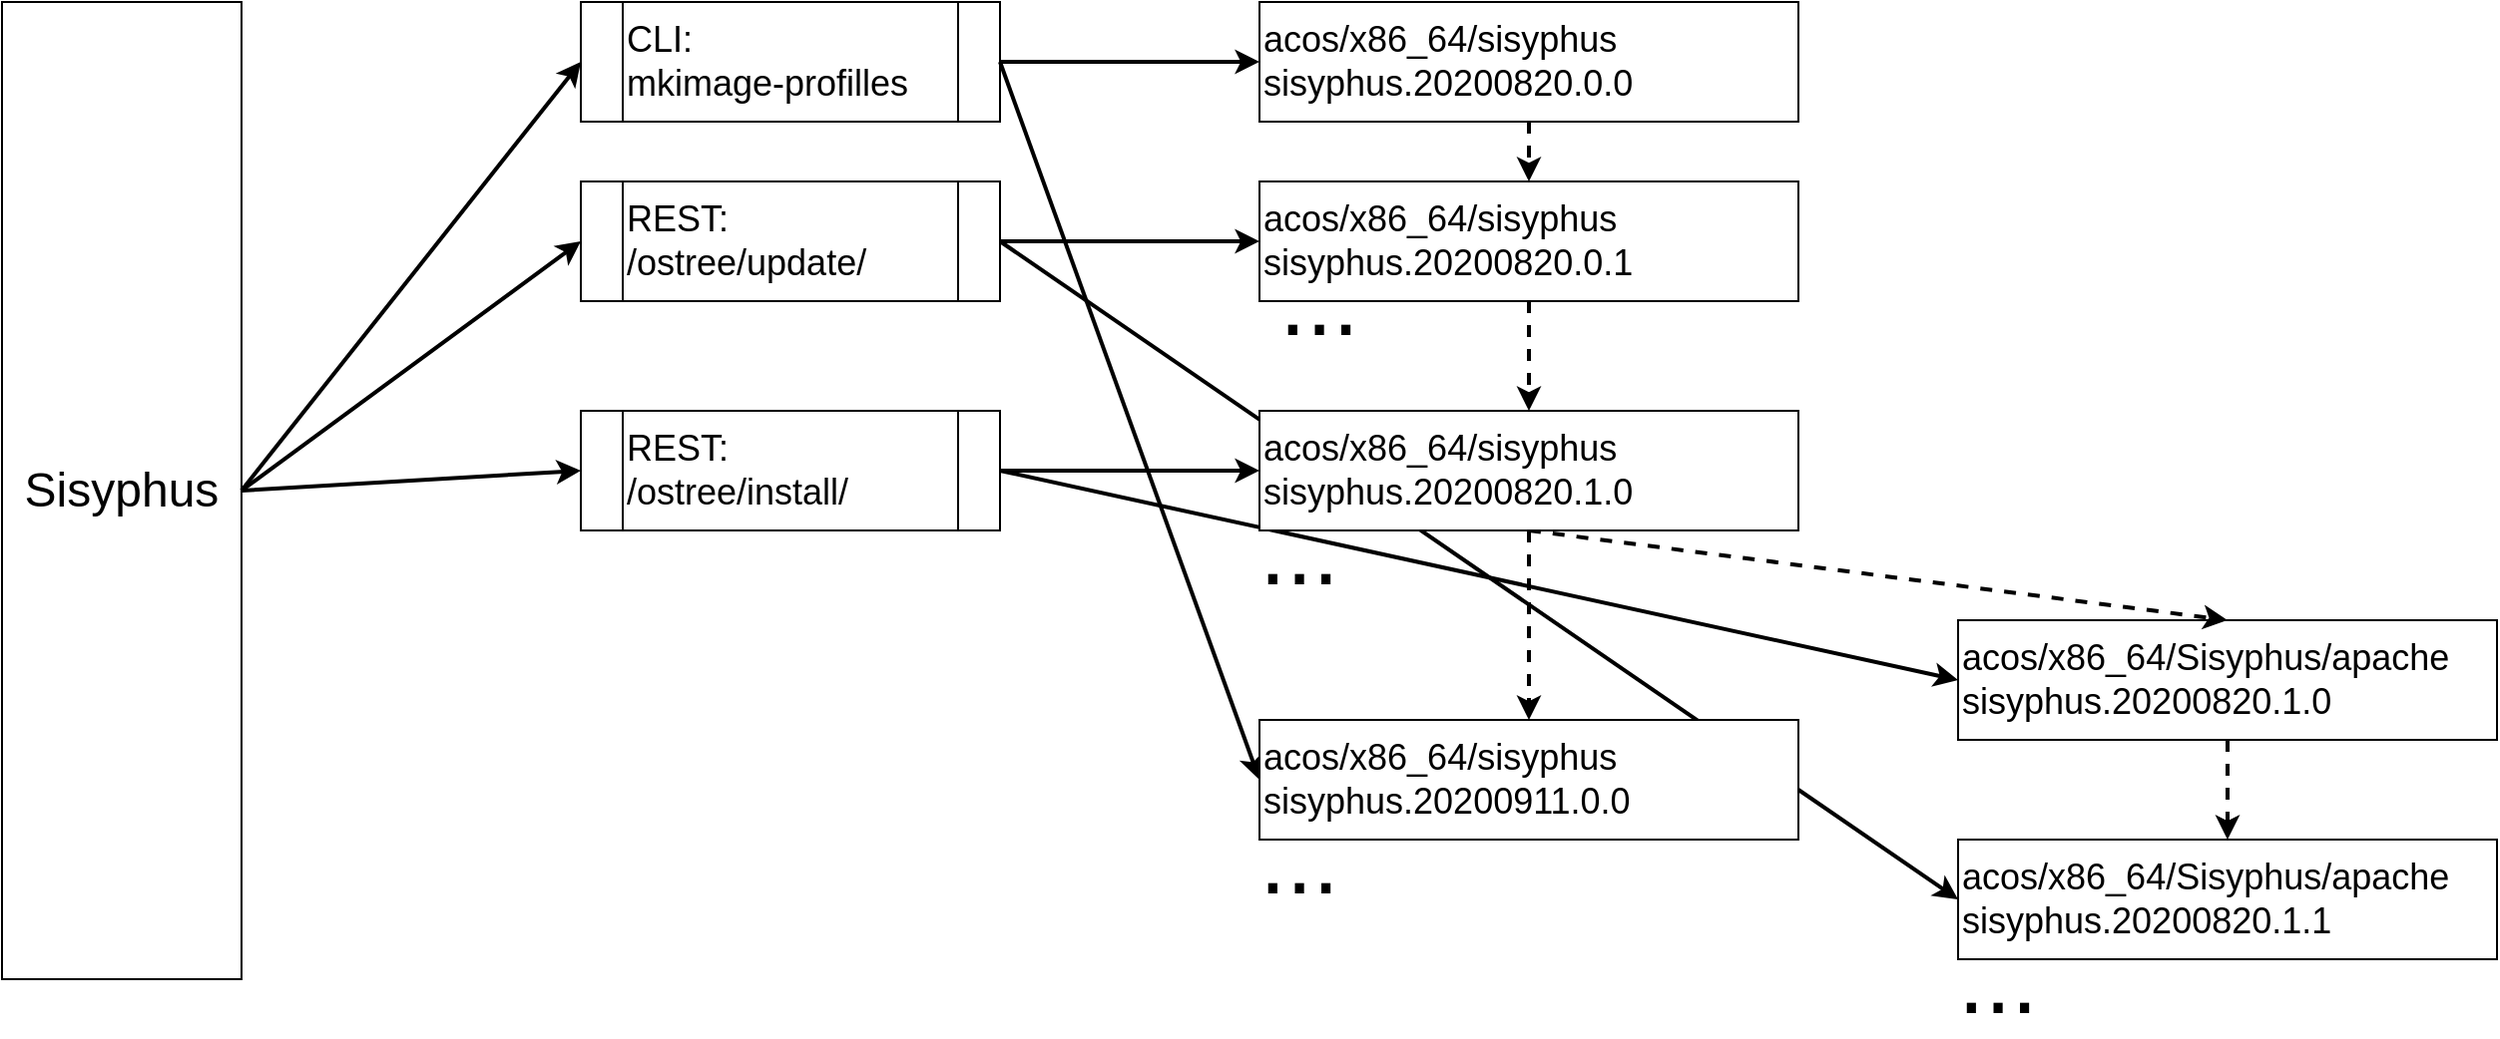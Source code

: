 <mxfile version="13.6.2" type="device"><diagram id="dRslzUYsPv6b1t5k7hlv" name="Page-1"><mxGraphModel dx="2249" dy="773" grid="1" gridSize="10" guides="1" tooltips="1" connect="1" arrows="1" fold="1" page="1" pageScale="1" pageWidth="827" pageHeight="1169" math="0" shadow="0"><root><mxCell id="0"/><mxCell id="1" parent="0"/><mxCell id="HQjQI93vgmU3Od7KdKoS-1" value="&lt;font style=&quot;font-size: 24px&quot;&gt;Sisyphus&lt;/font&gt;" style="rounded=0;whiteSpace=wrap;html=1;" parent="1" vertex="1"><mxGeometry x="-50" y="210" width="120" height="490" as="geometry"/></mxCell><mxCell id="HQjQI93vgmU3Od7KdKoS-2" value="&lt;font style=&quot;font-size: 18px&quot;&gt;CLI:&lt;br&gt;mkimage-profilles&lt;/font&gt;" style="shape=process;whiteSpace=wrap;html=1;backgroundOutline=1;align=left;" parent="1" vertex="1"><mxGeometry x="240" y="210" width="210" height="60" as="geometry"/></mxCell><mxCell id="HQjQI93vgmU3Od7KdKoS-4" value="&lt;font style=&quot;font-size: 18px&quot;&gt;acos/x86_64/sisyphus&lt;br&gt;sisyphus.20200820.0.0&lt;br&gt;&lt;/font&gt;" style="rounded=0;whiteSpace=wrap;html=1;align=left;" parent="1" vertex="1"><mxGeometry x="580" y="210" width="270" height="60" as="geometry"/></mxCell><mxCell id="HQjQI93vgmU3Od7KdKoS-5" value="" style="endArrow=classic;html=1;exitX=1;exitY=0.5;exitDx=0;exitDy=0;entryX=0;entryY=0.5;entryDx=0;entryDy=0;strokeWidth=2;" parent="1" source="HQjQI93vgmU3Od7KdKoS-1" target="HQjQI93vgmU3Od7KdKoS-2" edge="1"><mxGeometry width="50" height="50" relative="1" as="geometry"><mxPoint x="550" y="420" as="sourcePoint"/><mxPoint x="600" y="370" as="targetPoint"/></mxGeometry></mxCell><mxCell id="HQjQI93vgmU3Od7KdKoS-6" value="" style="endArrow=classic;html=1;exitX=1;exitY=0.5;exitDx=0;exitDy=0;entryX=0;entryY=0.5;entryDx=0;entryDy=0;strokeWidth=2;" parent="1" source="HQjQI93vgmU3Od7KdKoS-2" target="HQjQI93vgmU3Od7KdKoS-4" edge="1"><mxGeometry width="50" height="50" relative="1" as="geometry"><mxPoint x="200" y="465" as="sourcePoint"/><mxPoint x="250" y="250" as="targetPoint"/></mxGeometry></mxCell><mxCell id="HQjQI93vgmU3Od7KdKoS-7" value="&lt;font style=&quot;font-size: 18px&quot;&gt;REST:&lt;br&gt;/ostree/update/&lt;br&gt;&lt;/font&gt;" style="shape=process;whiteSpace=wrap;html=1;backgroundOutline=1;align=left;" parent="1" vertex="1"><mxGeometry x="240" y="300" width="210" height="60" as="geometry"/></mxCell><mxCell id="HQjQI93vgmU3Od7KdKoS-8" value="" style="endArrow=classic;html=1;exitX=1;exitY=0.5;exitDx=0;exitDy=0;entryX=0;entryY=0.5;entryDx=0;entryDy=0;strokeWidth=2;" parent="1" source="HQjQI93vgmU3Od7KdKoS-1" target="HQjQI93vgmU3Od7KdKoS-7" edge="1"><mxGeometry width="50" height="50" relative="1" as="geometry"><mxPoint x="80" y="465" as="sourcePoint"/><mxPoint x="250" y="250" as="targetPoint"/></mxGeometry></mxCell><mxCell id="HQjQI93vgmU3Od7KdKoS-10" value="&lt;font style=&quot;font-size: 18px&quot;&gt;acos/x86_64/sisyphus&lt;br&gt;sisyphus.20200820.0.1&lt;br&gt;&lt;/font&gt;" style="rounded=0;whiteSpace=wrap;html=1;align=left;" parent="1" vertex="1"><mxGeometry x="580" y="300" width="270" height="60" as="geometry"/></mxCell><mxCell id="HQjQI93vgmU3Od7KdKoS-11" value="" style="endArrow=classic;html=1;exitX=1;exitY=0.5;exitDx=0;exitDy=0;entryX=0;entryY=0.5;entryDx=0;entryDy=0;strokeWidth=2;" parent="1" source="HQjQI93vgmU3Od7KdKoS-7" target="HQjQI93vgmU3Od7KdKoS-10" edge="1"><mxGeometry width="50" height="50" relative="1" as="geometry"><mxPoint x="460" y="250" as="sourcePoint"/><mxPoint x="590" y="250" as="targetPoint"/></mxGeometry></mxCell><mxCell id="HQjQI93vgmU3Od7KdKoS-12" value="&lt;font style=&quot;font-size: 48px&quot;&gt;...&lt;/font&gt;" style="text;html=1;strokeColor=none;fillColor=none;align=center;verticalAlign=middle;whiteSpace=wrap;rounded=0;" parent="1" vertex="1"><mxGeometry x="590" y="350" width="40" height="20" as="geometry"/></mxCell><mxCell id="HQjQI93vgmU3Od7KdKoS-16" value="&lt;font style=&quot;font-size: 18px&quot;&gt;REST:&lt;br&gt;/ostree/install/&lt;br&gt;&lt;/font&gt;" style="shape=process;whiteSpace=wrap;html=1;backgroundOutline=1;align=left;" parent="1" vertex="1"><mxGeometry x="240" y="415" width="210" height="60" as="geometry"/></mxCell><mxCell id="HQjQI93vgmU3Od7KdKoS-18" value="" style="endArrow=classic;html=1;exitX=1;exitY=0.5;exitDx=0;exitDy=0;entryX=0;entryY=0.5;entryDx=0;entryDy=0;strokeWidth=2;" parent="1" source="HQjQI93vgmU3Od7KdKoS-16" target="HQjQI93vgmU3Od7KdKoS-17" edge="1"><mxGeometry width="50" height="50" relative="1" as="geometry"><mxPoint x="460" y="365" as="sourcePoint"/><mxPoint x="590" y="365" as="targetPoint"/></mxGeometry></mxCell><mxCell id="HQjQI93vgmU3Od7KdKoS-19" value="&lt;font style=&quot;font-size: 48px&quot;&gt;...&lt;/font&gt;" style="text;html=1;strokeColor=none;fillColor=none;align=center;verticalAlign=middle;whiteSpace=wrap;rounded=0;" parent="1" vertex="1"><mxGeometry x="580" y="475" width="40" height="20" as="geometry"/></mxCell><mxCell id="HQjQI93vgmU3Od7KdKoS-20" value="" style="endArrow=classic;html=1;exitX=1;exitY=0.5;exitDx=0;exitDy=0;entryX=0;entryY=0.5;entryDx=0;entryDy=0;strokeWidth=2;" parent="1" source="HQjQI93vgmU3Od7KdKoS-1" target="HQjQI93vgmU3Od7KdKoS-16" edge="1"><mxGeometry width="50" height="50" relative="1" as="geometry"><mxPoint x="80" y="465" as="sourcePoint"/><mxPoint x="250" y="340" as="targetPoint"/></mxGeometry></mxCell><mxCell id="HQjQI93vgmU3Od7KdKoS-23" value="&lt;font style=&quot;font-size: 48px&quot;&gt;...&lt;/font&gt;" style="text;html=1;strokeColor=none;fillColor=none;align=center;verticalAlign=middle;whiteSpace=wrap;rounded=0;" parent="1" vertex="1"><mxGeometry x="580" y="630" width="40" height="20" as="geometry"/></mxCell><mxCell id="HQjQI93vgmU3Od7KdKoS-24" value="" style="endArrow=classic;html=1;entryX=0;entryY=0.5;entryDx=0;entryDy=0;strokeWidth=2;" parent="1" target="HQjQI93vgmU3Od7KdKoS-22" edge="1"><mxGeometry width="50" height="50" relative="1" as="geometry"><mxPoint x="450" y="240" as="sourcePoint"/><mxPoint x="590" y="250" as="targetPoint"/></mxGeometry></mxCell><mxCell id="HQjQI93vgmU3Od7KdKoS-25" value="&lt;font style=&quot;font-size: 18px&quot;&gt;acos/x86_64/Sisyphus/apache&lt;br&gt;sisyphus.20200820.1.0&lt;br&gt;&lt;/font&gt;" style="rounded=0;whiteSpace=wrap;html=1;align=left;" parent="1" vertex="1"><mxGeometry x="930" y="520" width="270" height="60" as="geometry"/></mxCell><mxCell id="HQjQI93vgmU3Od7KdKoS-27" value="" style="endArrow=classic;html=1;exitX=1;exitY=0.5;exitDx=0;exitDy=0;entryX=0;entryY=0.5;entryDx=0;entryDy=0;strokeWidth=2;" parent="1" source="HQjQI93vgmU3Od7KdKoS-16" target="HQjQI93vgmU3Od7KdKoS-25" edge="1"><mxGeometry width="50" height="50" relative="1" as="geometry"><mxPoint x="460" y="455" as="sourcePoint"/><mxPoint x="590" y="455" as="targetPoint"/></mxGeometry></mxCell><mxCell id="HQjQI93vgmU3Od7KdKoS-28" value="" style="endArrow=classic;html=1;strokeWidth=2;exitX=0.5;exitY=1;exitDx=0;exitDy=0;entryX=0.5;entryY=0;entryDx=0;entryDy=0;dashed=1;" parent="1" source="HQjQI93vgmU3Od7KdKoS-4" target="HQjQI93vgmU3Od7KdKoS-10" edge="1"><mxGeometry width="50" height="50" relative="1" as="geometry"><mxPoint x="550" y="420" as="sourcePoint"/><mxPoint x="600" y="370" as="targetPoint"/></mxGeometry></mxCell><mxCell id="HQjQI93vgmU3Od7KdKoS-29" value="" style="endArrow=classic;html=1;strokeWidth=2;exitX=0.5;exitY=1;exitDx=0;exitDy=0;entryX=0.5;entryY=0;entryDx=0;entryDy=0;dashed=1;" parent="1" source="HQjQI93vgmU3Od7KdKoS-10" target="HQjQI93vgmU3Od7KdKoS-17" edge="1"><mxGeometry width="50" height="50" relative="1" as="geometry"><mxPoint x="710" y="360" as="sourcePoint"/><mxPoint x="710" y="390" as="targetPoint"/></mxGeometry></mxCell><mxCell id="HQjQI93vgmU3Od7KdKoS-30" value="" style="endArrow=classic;html=1;strokeWidth=2;exitX=0.5;exitY=1;exitDx=0;exitDy=0;entryX=0.5;entryY=0;entryDx=0;entryDy=0;dashed=1;" parent="1" source="HQjQI93vgmU3Od7KdKoS-17" target="HQjQI93vgmU3Od7KdKoS-22" edge="1"><mxGeometry width="50" height="50" relative="1" as="geometry"><mxPoint x="700" y="490" as="sourcePoint"/><mxPoint x="700" y="545" as="targetPoint"/></mxGeometry></mxCell><mxCell id="HQjQI93vgmU3Od7KdKoS-31" value="" style="endArrow=classic;html=1;strokeWidth=2;exitX=0.5;exitY=1;exitDx=0;exitDy=0;entryX=0.5;entryY=0;entryDx=0;entryDy=0;dashed=1;" parent="1" source="HQjQI93vgmU3Od7KdKoS-17" target="HQjQI93vgmU3Od7KdKoS-25" edge="1"><mxGeometry width="50" height="50" relative="1" as="geometry"><mxPoint x="725" y="485" as="sourcePoint"/><mxPoint x="725" y="580" as="targetPoint"/></mxGeometry></mxCell><mxCell id="CvTgXuousBXQmpDoXMDm-1" value="&lt;font style=&quot;font-size: 18px&quot;&gt;acos/x86_64/Sisyphus/apache&lt;br&gt;sisyphus.20200820.1.1&lt;br&gt;&lt;/font&gt;" style="rounded=0;whiteSpace=wrap;html=1;align=left;" vertex="1" parent="1"><mxGeometry x="930" y="630" width="270" height="60" as="geometry"/></mxCell><mxCell id="CvTgXuousBXQmpDoXMDm-2" value="&lt;font style=&quot;font-size: 48px&quot;&gt;...&lt;/font&gt;" style="text;html=1;strokeColor=none;fillColor=none;align=center;verticalAlign=middle;whiteSpace=wrap;rounded=0;" vertex="1" parent="1"><mxGeometry x="930" y="690" width="40" height="20" as="geometry"/></mxCell><mxCell id="CvTgXuousBXQmpDoXMDm-3" value="" style="endArrow=classic;html=1;exitX=1;exitY=0.5;exitDx=0;exitDy=0;entryX=0;entryY=0.5;entryDx=0;entryDy=0;strokeWidth=2;" edge="1" parent="1" source="HQjQI93vgmU3Od7KdKoS-7" target="CvTgXuousBXQmpDoXMDm-1"><mxGeometry width="50" height="50" relative="1" as="geometry"><mxPoint x="460" y="340" as="sourcePoint"/><mxPoint x="590" y="340" as="targetPoint"/></mxGeometry></mxCell><mxCell id="HQjQI93vgmU3Od7KdKoS-17" value="&lt;font style=&quot;font-size: 18px&quot;&gt;acos/x86_64/sisyphus&lt;br&gt;sisyphus.20200820.1.0&lt;br&gt;&lt;/font&gt;" style="rounded=0;whiteSpace=wrap;html=1;align=left;" parent="1" vertex="1"><mxGeometry x="580" y="415" width="270" height="60" as="geometry"/></mxCell><mxCell id="HQjQI93vgmU3Od7KdKoS-22" value="&lt;font style=&quot;font-size: 18px&quot;&gt;acos/x86_64/sisyphus&lt;br&gt;sisyphus.20200911.0.0&lt;br&gt;&lt;/font&gt;" style="rounded=0;whiteSpace=wrap;html=1;align=left;" parent="1" vertex="1"><mxGeometry x="580" y="570" width="270" height="60" as="geometry"/></mxCell><mxCell id="CvTgXuousBXQmpDoXMDm-4" value="" style="endArrow=classic;html=1;strokeWidth=2;exitX=0.5;exitY=1;exitDx=0;exitDy=0;entryX=0.5;entryY=0;entryDx=0;entryDy=0;dashed=1;" edge="1" parent="1" source="HQjQI93vgmU3Od7KdKoS-25" target="CvTgXuousBXQmpDoXMDm-1"><mxGeometry width="50" height="50" relative="1" as="geometry"><mxPoint x="725" y="485" as="sourcePoint"/><mxPoint x="725" y="580" as="targetPoint"/></mxGeometry></mxCell></root></mxGraphModel></diagram></mxfile>